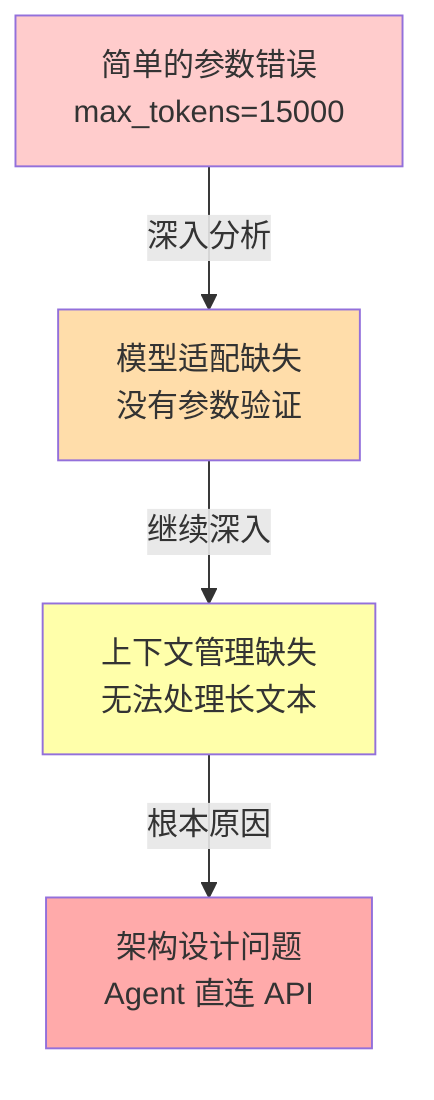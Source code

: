 graph TD
    A[简单的参数错误<br/>max_tokens=15000] -->|深入分析| B[模型适配缺失<br/>没有参数验证]
    B -->|继续深入| C[上下文管理缺失<br/>无法处理长文本]
    C -->|根本原因| D[架构设计问题<br/>Agent 直连 API]
    
    style A fill:#ffcccc
    style B fill:#ffddaa
    style C fill:#ffffaa
    style D fill:#ffaaaa